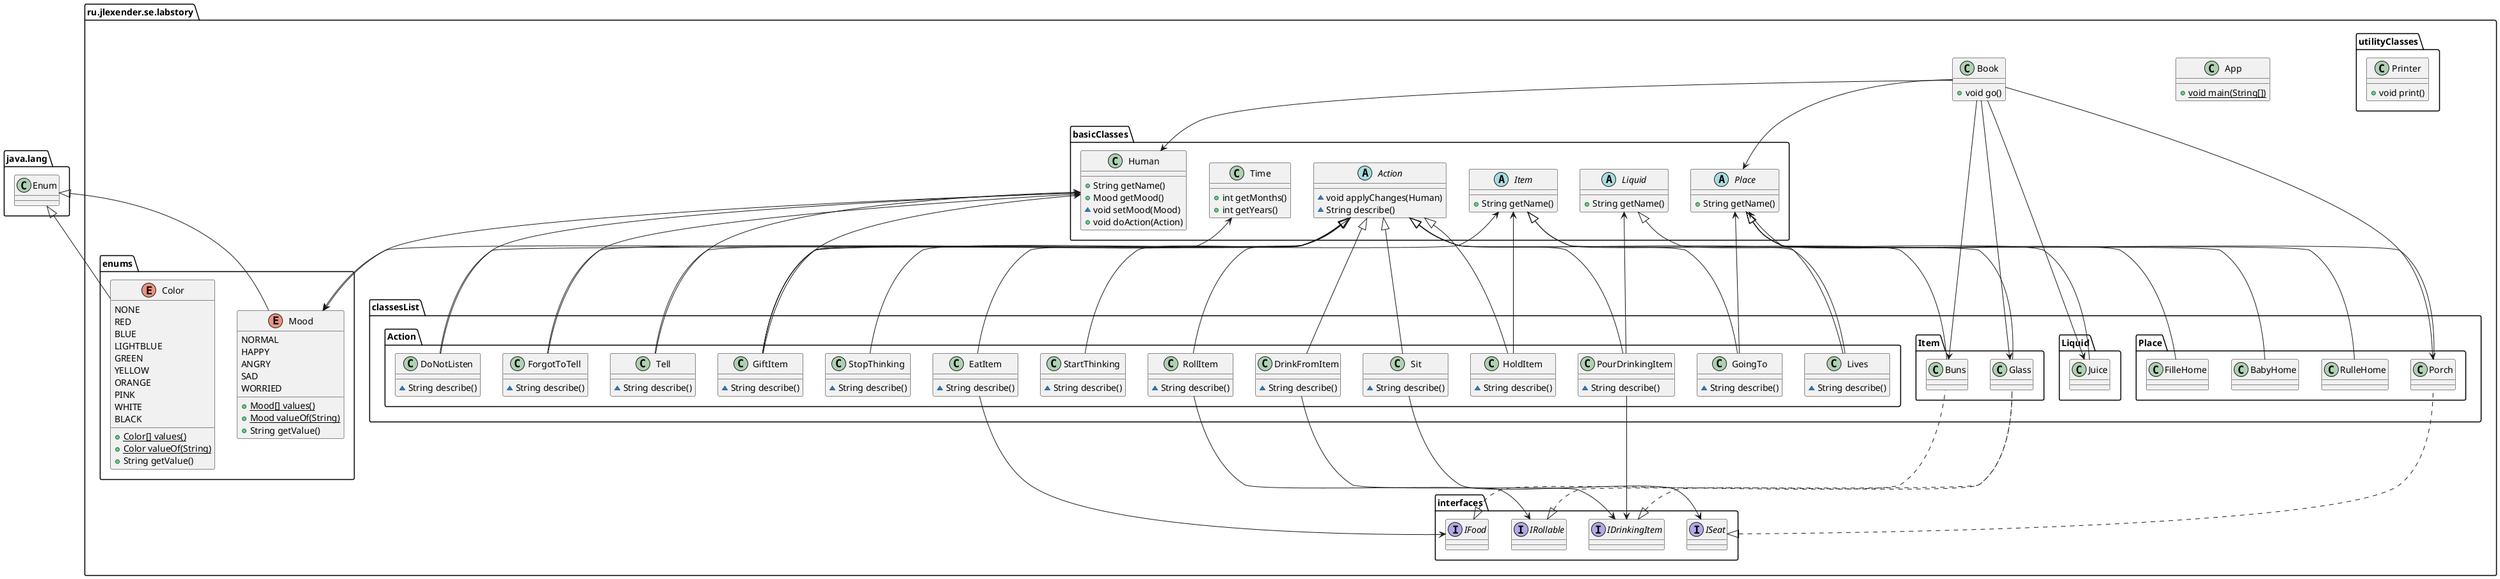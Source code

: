 @startuml
!pragma useIntermediatePackages false

package "java.lang" {
  class "Enum" as java.lang.Enum {
  }
}
package "ru.jlexender.se.labstory" {
  class "App" as ru.jlexender.se.labstory.App {
    + {static}void main(String[])
  }
  class "Book" as ru.jlexender.se.labstory.Book {
    +void go()
  }
  package "basicClasses" {
    abstract class "Action" as ru.jlexender.se.labstory.basicClasses.Action {
      ~void applyChanges(Human)
      ~String describe()
    }
    class "Human" as ru.jlexender.se.labstory.basicClasses.Human {
      +String getName()
      +Mood getMood()
      ~void setMood(Mood)
      +void doAction(Action)
    }
    abstract class "Item" as ru.jlexender.se.labstory.basicClasses.Item {
      +String getName()
    }
    abstract class "Liquid" as ru.jlexender.se.labstory.basicClasses.Liquid {
      +String getName()
    }
    abstract class "Place" as ru.jlexender.se.labstory.basicClasses.Place {
      +String getName()
    }
    class "Time" as ru.jlexender.se.labstory.basicClasses.Time {
      +int getMonths()
      +int getYears()
    }
  }
  package "classesList" {
    package "Action" {
      class "DoNotListen" as ru.jlexender.se.labstory.classesList.Action.DoNotListen {
        ~String describe()
      }
      class "DrinkFromItem" as ru.jlexender.se.labstory.classesList.Action.DrinkFromItem {
        ~String describe()
      }
      class "EatItem" as ru.jlexender.se.labstory.classesList.Action.EatItem {
        ~String describe()
      }
      class "ForgotToTell" as ru.jlexender.se.labstory.classesList.Action.ForgotToTell {
        ~String describe()
      }
      class "GiftItem" as ru.jlexender.se.labstory.classesList.Action.GiftItem {
        ~String describe()
      }
      class "GoingTo" as ru.jlexender.se.labstory.classesList.Action.GoingTo {
        ~String describe()
      }
      class "HoldItem" as ru.jlexender.se.labstory.classesList.Action.HoldItem {
        ~String describe()
      }
      class "Lives" as ru.jlexender.se.labstory.classesList.Action.Lives {
        ~String describe()
      }
      class "PourDrinkingItem" as ru.jlexender.se.labstory.classesList.Action.PourDrinkingItem {
        ~String describe()
      }
      class "RollItem" as ru.jlexender.se.labstory.classesList.Action.RollItem {
        ~String describe()
      }
      class "Sit" as ru.jlexender.se.labstory.classesList.Action.Sit {
        ~String describe()
      }
      class "StartThinking" as ru.jlexender.se.labstory.classesList.Action.StartThinking {
        ~String describe()
      }
      class "StopThinking" as ru.jlexender.se.labstory.classesList.Action.StopThinking {
        ~String describe()
      }
      class "Tell" as ru.jlexender.se.labstory.classesList.Action.Tell {
        ~String describe()
      }
    }
    package "Item" {
      class "Buns" as ru.jlexender.se.labstory.classesList.Item.Buns {
      }
      class "Glass" as ru.jlexender.se.labstory.classesList.Item.Glass {
      }
    }
    package "Liquid" {
      class "Juice" as ru.jlexender.se.labstory.classesList.Liquid.Juice {
      }
    }
    package "Place" {
      class "BabyHome" as ru.jlexender.se.labstory.classesList.Place.BabyHome {
      }
      class "FilleHome" as ru.jlexender.se.labstory.classesList.Place.FilleHome {
      }
      class "Porch" as ru.jlexender.se.labstory.classesList.Place.Porch {
      }
      class "RulleHome" as ru.jlexender.se.labstory.classesList.Place.RulleHome {
      }
    }
  }
  package "enums" {
    enum "Color" as ru.jlexender.se.labstory.enums.Color {
      NONE
      RED
      BLUE
      LIGHTBLUE
      GREEN
      YELLOW
      ORANGE
      PINK
      WHITE
      BLACK
      __
      + {static}Color[] values()
      + {static}Color valueOf(String)
      +String getValue()
    }
    enum "Mood" as ru.jlexender.se.labstory.enums.Mood {
      NORMAL
      HAPPY
      ANGRY
      SAD
      WORRIED
      __
      + {static}Mood[] values()
      + {static}Mood valueOf(String)
      +String getValue()
    }
  }
  package "interfaces" {
    interface "IDrinkingItem" as ru.jlexender.se.labstory.interfaces.IDrinkingItem {
    }
    interface "IFood" as ru.jlexender.se.labstory.interfaces.IFood {
    }
    interface "IRollable" as ru.jlexender.se.labstory.interfaces.IRollable {
    }
    interface "ISeat" as ru.jlexender.se.labstory.interfaces.ISeat {
    }
  }
  package "utilityClasses" {
    class "Printer" as ru.jlexender.se.labstory.utilityClasses.Printer {
      +void print()
    }
  }
}
ru.jlexender.se.labstory.Book --> ru.jlexender.se.labstory.classesList.Place.Porch
ru.jlexender.se.labstory.Book --> ru.jlexender.se.labstory.basicClasses.Human
ru.jlexender.se.labstory.Book --> ru.jlexender.se.labstory.basicClasses.Place
ru.jlexender.se.labstory.Book --> ru.jlexender.se.labstory.classesList.Item.Buns
ru.jlexender.se.labstory.Book --> ru.jlexender.se.labstory.classesList.Item.Glass
ru.jlexender.se.labstory.Book --> ru.jlexender.se.labstory.classesList.Liquid.Juice
ru.jlexender.se.labstory.basicClasses.Action --> ru.jlexender.se.labstory.enums.Mood
ru.jlexender.se.labstory.basicClasses.Human --> ru.jlexender.se.labstory.enums.Mood
ru.jlexender.se.labstory.classesList.Action.DoNotListen -u-|> ru.jlexender.se.labstory.basicClasses.Action
ru.jlexender.se.labstory.classesList.Action.DoNotListen --> ru.jlexender.se.labstory.basicClasses.Human
ru.jlexender.se.labstory.classesList.Action.DrinkFromItem -u-|> ru.jlexender.se.labstory.basicClasses.Action
ru.jlexender.se.labstory.classesList.Action.DrinkFromItem --> ru.jlexender.se.labstory.interfaces.IDrinkingItem
ru.jlexender.se.labstory.classesList.Action.EatItem -u-|> ru.jlexender.se.labstory.basicClasses.Action
ru.jlexender.se.labstory.classesList.Action.EatItem --> ru.jlexender.se.labstory.interfaces.IFood
ru.jlexender.se.labstory.classesList.Action.ForgotToTell -u-|> ru.jlexender.se.labstory.basicClasses.Action
ru.jlexender.se.labstory.classesList.Action.ForgotToTell --> ru.jlexender.se.labstory.basicClasses.Human
ru.jlexender.se.labstory.classesList.Action.GiftItem -u-|> ru.jlexender.se.labstory.basicClasses.Action
ru.jlexender.se.labstory.classesList.Action.GiftItem --> ru.jlexender.se.labstory.basicClasses.Time
ru.jlexender.se.labstory.classesList.Action.GiftItem --> ru.jlexender.se.labstory.basicClasses.Human
ru.jlexender.se.labstory.classesList.Action.GiftItem --> ru.jlexender.se.labstory.basicClasses.Item
ru.jlexender.se.labstory.classesList.Action.GoingTo -u-|> ru.jlexender.se.labstory.basicClasses.Action
ru.jlexender.se.labstory.classesList.Action.GoingTo --> ru.jlexender.se.labstory.basicClasses.Place
ru.jlexender.se.labstory.classesList.Action.HoldItem -u-|> ru.jlexender.se.labstory.basicClasses.Action
ru.jlexender.se.labstory.classesList.Action.HoldItem --> ru.jlexender.se.labstory.basicClasses.Item
ru.jlexender.se.labstory.classesList.Action.Lives -u-|> ru.jlexender.se.labstory.basicClasses.Action
ru.jlexender.se.labstory.classesList.Action.Lives --> ru.jlexender.se.labstory.basicClasses.Place
ru.jlexender.se.labstory.classesList.Action.PourDrinkingItem -u-|> ru.jlexender.se.labstory.basicClasses.Action
ru.jlexender.se.labstory.classesList.Action.PourDrinkingItem --> ru.jlexender.se.labstory.interfaces.IDrinkingItem
ru.jlexender.se.labstory.classesList.Action.PourDrinkingItem --> ru.jlexender.se.labstory.basicClasses.Liquid
ru.jlexender.se.labstory.classesList.Action.RollItem -u-|> ru.jlexender.se.labstory.basicClasses.Action
ru.jlexender.se.labstory.classesList.Action.RollItem --> ru.jlexender.se.labstory.interfaces.IRollable
ru.jlexender.se.labstory.classesList.Action.Sit -u-|> ru.jlexender.se.labstory.basicClasses.Action
ru.jlexender.se.labstory.classesList.Action.Sit --> ru.jlexender.se.labstory.interfaces.ISeat
ru.jlexender.se.labstory.classesList.Action.StartThinking -u-|> ru.jlexender.se.labstory.basicClasses.Action
ru.jlexender.se.labstory.classesList.Action.StopThinking -u-|> ru.jlexender.se.labstory.basicClasses.Action
ru.jlexender.se.labstory.classesList.Action.Tell -u-|> ru.jlexender.se.labstory.basicClasses.Action
ru.jlexender.se.labstory.classesList.Action.Tell --> ru.jlexender.se.labstory.basicClasses.Human
ru.jlexender.se.labstory.classesList.Item.Buns -u-|> ru.jlexender.se.labstory.basicClasses.Item
ru.jlexender.se.labstory.classesList.Item.Buns .u.|> ru.jlexender.se.labstory.interfaces.IFood
ru.jlexender.se.labstory.classesList.Item.Glass -u-|> ru.jlexender.se.labstory.basicClasses.Item
ru.jlexender.se.labstory.classesList.Item.Glass .u.|> ru.jlexender.se.labstory.interfaces.IRollable
ru.jlexender.se.labstory.classesList.Item.Glass .u.|> ru.jlexender.se.labstory.interfaces.IDrinkingItem
ru.jlexender.se.labstory.classesList.Liquid.Juice -u-|> ru.jlexender.se.labstory.basicClasses.Liquid
ru.jlexender.se.labstory.classesList.Place.BabyHome -u-|> ru.jlexender.se.labstory.basicClasses.Place
ru.jlexender.se.labstory.classesList.Place.FilleHome -u-|> ru.jlexender.se.labstory.basicClasses.Place
ru.jlexender.se.labstory.classesList.Place.Porch -u-|> ru.jlexender.se.labstory.basicClasses.Place
ru.jlexender.se.labstory.classesList.Place.Porch .u.|> ru.jlexender.se.labstory.interfaces.ISeat
ru.jlexender.se.labstory.classesList.Place.RulleHome -u-|> ru.jlexender.se.labstory.basicClasses.Place
ru.jlexender.se.labstory.enums.Color -u-|> java.lang.Enum
ru.jlexender.se.labstory.enums.Mood -u-|> java.lang.Enum
@enduml
